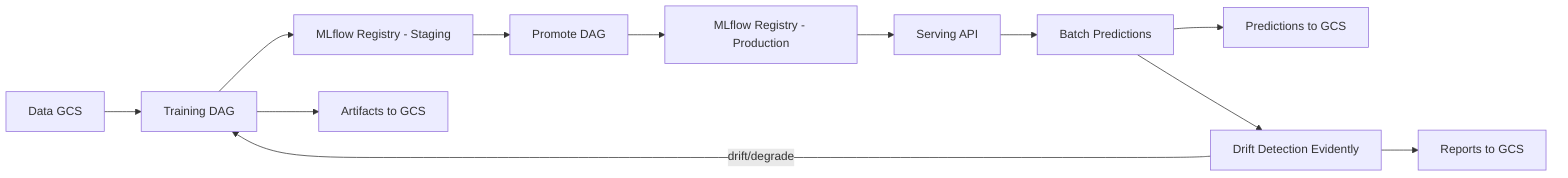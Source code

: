 flowchart LR
D[Data GCS] --> T[Training DAG]
T --> R[MLflow Registry - Staging]
T --> A1[Artifacts to GCS]
R --> Pm[Promote DAG]
Pm --> Prod[MLflow Registry - Production]
Prod --> S[Serving API]
S --> BP[Batch Predictions]
BP --> A2[Predictions to GCS]
BP --> M[Drift Detection Evidently]
M --> A3[Reports to GCS]
M -- drift/degrade --> T